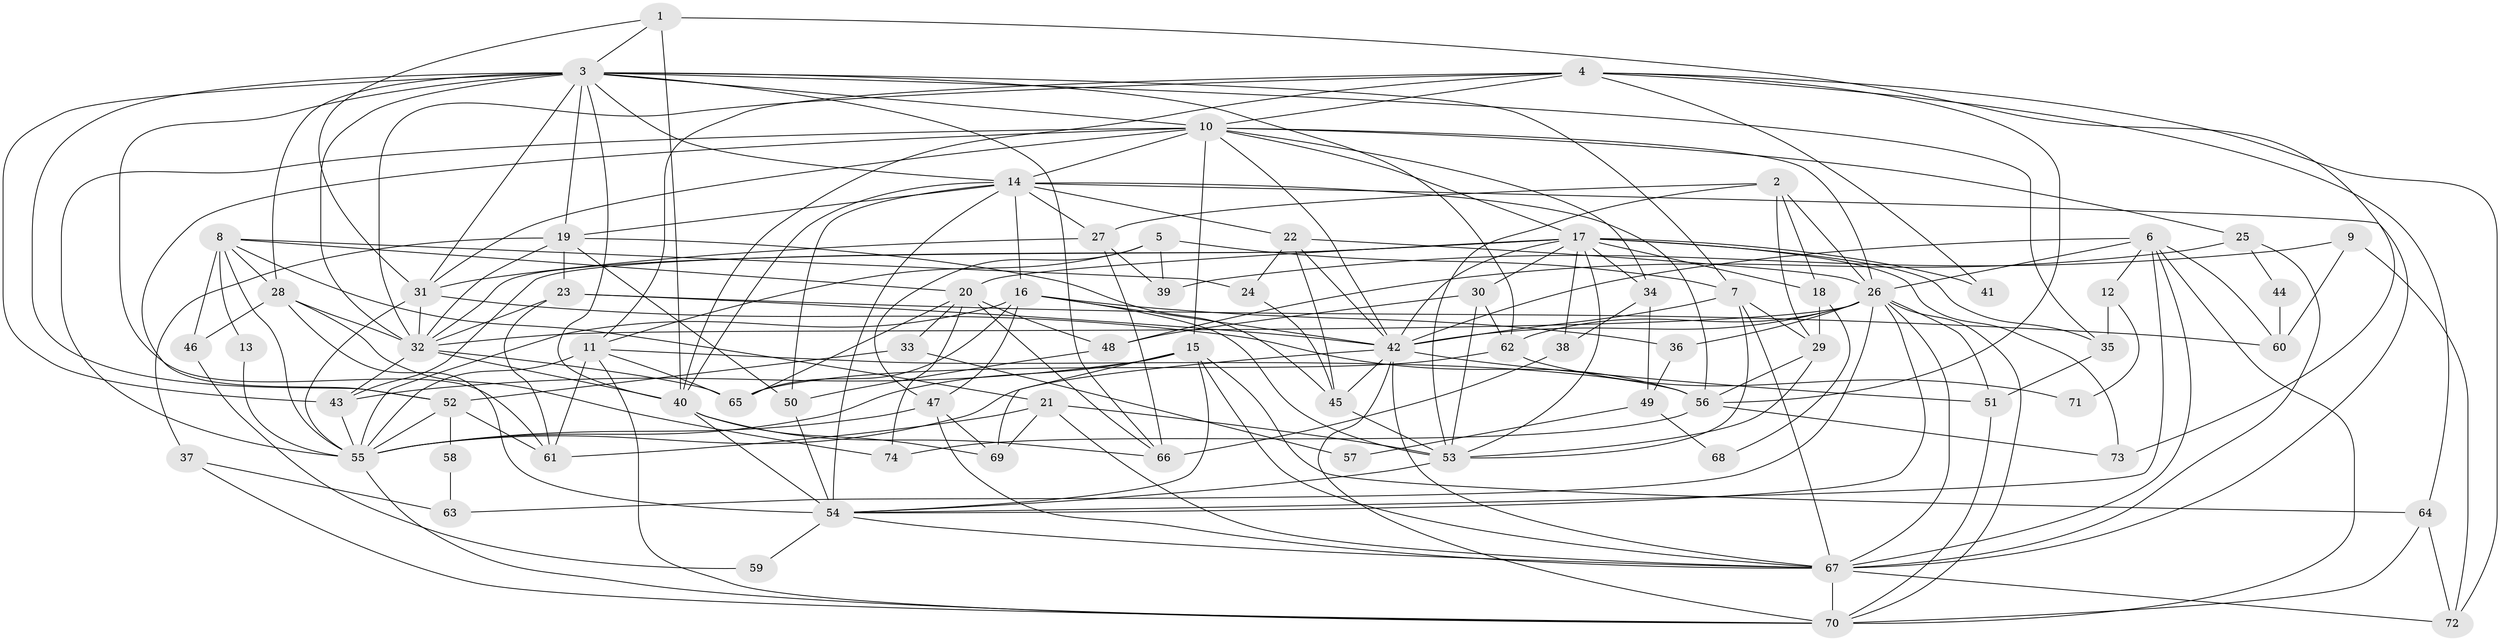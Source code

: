 // original degree distribution, {4: 0.3310810810810811, 5: 0.20945945945945946, 7: 0.02027027027027027, 6: 0.06756756756756757, 3: 0.23648648648648649, 2: 0.12162162162162163, 9: 0.006756756756756757, 10: 0.006756756756756757}
// Generated by graph-tools (version 1.1) at 2025/36/03/09/25 02:36:06]
// undirected, 74 vertices, 207 edges
graph export_dot {
graph [start="1"]
  node [color=gray90,style=filled];
  1;
  2;
  3;
  4;
  5;
  6;
  7;
  8;
  9;
  10;
  11;
  12;
  13;
  14;
  15;
  16;
  17;
  18;
  19;
  20;
  21;
  22;
  23;
  24;
  25;
  26;
  27;
  28;
  29;
  30;
  31;
  32;
  33;
  34;
  35;
  36;
  37;
  38;
  39;
  40;
  41;
  42;
  43;
  44;
  45;
  46;
  47;
  48;
  49;
  50;
  51;
  52;
  53;
  54;
  55;
  56;
  57;
  58;
  59;
  60;
  61;
  62;
  63;
  64;
  65;
  66;
  67;
  68;
  69;
  70;
  71;
  72;
  73;
  74;
  1 -- 3 [weight=1.0];
  1 -- 31 [weight=1.0];
  1 -- 40 [weight=1.0];
  1 -- 73 [weight=1.0];
  2 -- 18 [weight=1.0];
  2 -- 26 [weight=1.0];
  2 -- 27 [weight=1.0];
  2 -- 29 [weight=1.0];
  2 -- 53 [weight=1.0];
  3 -- 7 [weight=1.0];
  3 -- 10 [weight=1.0];
  3 -- 14 [weight=1.0];
  3 -- 19 [weight=1.0];
  3 -- 28 [weight=1.0];
  3 -- 31 [weight=2.0];
  3 -- 32 [weight=1.0];
  3 -- 35 [weight=1.0];
  3 -- 40 [weight=1.0];
  3 -- 43 [weight=1.0];
  3 -- 52 [weight=1.0];
  3 -- 61 [weight=1.0];
  3 -- 62 [weight=1.0];
  3 -- 66 [weight=1.0];
  4 -- 10 [weight=1.0];
  4 -- 11 [weight=2.0];
  4 -- 32 [weight=1.0];
  4 -- 40 [weight=1.0];
  4 -- 41 [weight=2.0];
  4 -- 56 [weight=1.0];
  4 -- 64 [weight=1.0];
  4 -- 72 [weight=1.0];
  5 -- 7 [weight=1.0];
  5 -- 11 [weight=1.0];
  5 -- 39 [weight=1.0];
  5 -- 47 [weight=1.0];
  6 -- 12 [weight=1.0];
  6 -- 26 [weight=1.0];
  6 -- 42 [weight=1.0];
  6 -- 54 [weight=1.0];
  6 -- 60 [weight=1.0];
  6 -- 67 [weight=1.0];
  6 -- 70 [weight=1.0];
  7 -- 29 [weight=1.0];
  7 -- 42 [weight=1.0];
  7 -- 53 [weight=1.0];
  7 -- 67 [weight=2.0];
  8 -- 13 [weight=1.0];
  8 -- 20 [weight=1.0];
  8 -- 21 [weight=1.0];
  8 -- 24 [weight=1.0];
  8 -- 28 [weight=1.0];
  8 -- 46 [weight=1.0];
  8 -- 55 [weight=1.0];
  9 -- 39 [weight=1.0];
  9 -- 60 [weight=1.0];
  9 -- 72 [weight=1.0];
  10 -- 14 [weight=1.0];
  10 -- 15 [weight=2.0];
  10 -- 17 [weight=1.0];
  10 -- 25 [weight=1.0];
  10 -- 26 [weight=1.0];
  10 -- 31 [weight=1.0];
  10 -- 34 [weight=1.0];
  10 -- 42 [weight=1.0];
  10 -- 52 [weight=1.0];
  10 -- 55 [weight=1.0];
  11 -- 55 [weight=2.0];
  11 -- 56 [weight=1.0];
  11 -- 61 [weight=1.0];
  11 -- 65 [weight=1.0];
  11 -- 70 [weight=1.0];
  12 -- 35 [weight=1.0];
  12 -- 71 [weight=1.0];
  13 -- 55 [weight=1.0];
  14 -- 16 [weight=1.0];
  14 -- 19 [weight=1.0];
  14 -- 22 [weight=1.0];
  14 -- 27 [weight=1.0];
  14 -- 40 [weight=1.0];
  14 -- 50 [weight=1.0];
  14 -- 54 [weight=1.0];
  14 -- 56 [weight=1.0];
  14 -- 67 [weight=1.0];
  15 -- 43 [weight=1.0];
  15 -- 54 [weight=1.0];
  15 -- 55 [weight=1.0];
  15 -- 64 [weight=1.0];
  15 -- 67 [weight=1.0];
  15 -- 69 [weight=1.0];
  16 -- 36 [weight=1.0];
  16 -- 42 [weight=1.0];
  16 -- 47 [weight=1.0];
  16 -- 53 [weight=1.0];
  16 -- 55 [weight=1.0];
  16 -- 65 [weight=1.0];
  17 -- 18 [weight=1.0];
  17 -- 20 [weight=1.0];
  17 -- 30 [weight=1.0];
  17 -- 32 [weight=2.0];
  17 -- 34 [weight=1.0];
  17 -- 35 [weight=1.0];
  17 -- 38 [weight=1.0];
  17 -- 41 [weight=1.0];
  17 -- 42 [weight=1.0];
  17 -- 43 [weight=1.0];
  17 -- 53 [weight=1.0];
  17 -- 73 [weight=1.0];
  18 -- 29 [weight=1.0];
  18 -- 68 [weight=1.0];
  19 -- 23 [weight=1.0];
  19 -- 32 [weight=1.0];
  19 -- 37 [weight=1.0];
  19 -- 45 [weight=1.0];
  19 -- 50 [weight=1.0];
  20 -- 33 [weight=1.0];
  20 -- 48 [weight=1.0];
  20 -- 65 [weight=1.0];
  20 -- 66 [weight=1.0];
  20 -- 74 [weight=1.0];
  21 -- 53 [weight=1.0];
  21 -- 61 [weight=1.0];
  21 -- 67 [weight=1.0];
  21 -- 69 [weight=1.0];
  22 -- 24 [weight=1.0];
  22 -- 26 [weight=1.0];
  22 -- 42 [weight=1.0];
  22 -- 45 [weight=1.0];
  23 -- 32 [weight=1.0];
  23 -- 42 [weight=1.0];
  23 -- 60 [weight=1.0];
  23 -- 61 [weight=1.0];
  24 -- 45 [weight=1.0];
  25 -- 44 [weight=1.0];
  25 -- 48 [weight=1.0];
  25 -- 67 [weight=1.0];
  26 -- 32 [weight=1.0];
  26 -- 36 [weight=1.0];
  26 -- 42 [weight=1.0];
  26 -- 51 [weight=1.0];
  26 -- 54 [weight=1.0];
  26 -- 62 [weight=1.0];
  26 -- 63 [weight=1.0];
  26 -- 67 [weight=1.0];
  26 -- 70 [weight=1.0];
  27 -- 31 [weight=1.0];
  27 -- 39 [weight=1.0];
  27 -- 66 [weight=1.0];
  28 -- 32 [weight=1.0];
  28 -- 46 [weight=1.0];
  28 -- 54 [weight=1.0];
  28 -- 74 [weight=1.0];
  29 -- 53 [weight=1.0];
  29 -- 56 [weight=1.0];
  30 -- 48 [weight=1.0];
  30 -- 53 [weight=1.0];
  30 -- 62 [weight=1.0];
  31 -- 32 [weight=1.0];
  31 -- 55 [weight=2.0];
  31 -- 56 [weight=1.0];
  32 -- 40 [weight=1.0];
  32 -- 43 [weight=1.0];
  32 -- 65 [weight=1.0];
  33 -- 52 [weight=1.0];
  33 -- 57 [weight=1.0];
  34 -- 38 [weight=1.0];
  34 -- 49 [weight=1.0];
  35 -- 51 [weight=1.0];
  36 -- 49 [weight=1.0];
  37 -- 63 [weight=1.0];
  37 -- 70 [weight=1.0];
  38 -- 66 [weight=1.0];
  40 -- 54 [weight=2.0];
  40 -- 66 [weight=1.0];
  40 -- 69 [weight=1.0];
  42 -- 45 [weight=1.0];
  42 -- 51 [weight=1.0];
  42 -- 55 [weight=1.0];
  42 -- 67 [weight=1.0];
  42 -- 70 [weight=1.0];
  43 -- 55 [weight=1.0];
  44 -- 60 [weight=1.0];
  45 -- 53 [weight=1.0];
  46 -- 59 [weight=1.0];
  47 -- 55 [weight=1.0];
  47 -- 67 [weight=1.0];
  47 -- 69 [weight=1.0];
  48 -- 50 [weight=1.0];
  49 -- 57 [weight=1.0];
  49 -- 68 [weight=1.0];
  50 -- 54 [weight=1.0];
  51 -- 70 [weight=1.0];
  52 -- 55 [weight=1.0];
  52 -- 58 [weight=1.0];
  52 -- 61 [weight=1.0];
  53 -- 54 [weight=1.0];
  54 -- 59 [weight=1.0];
  54 -- 67 [weight=1.0];
  55 -- 70 [weight=1.0];
  56 -- 73 [weight=1.0];
  56 -- 74 [weight=1.0];
  58 -- 63 [weight=1.0];
  62 -- 65 [weight=1.0];
  62 -- 71 [weight=1.0];
  64 -- 70 [weight=1.0];
  64 -- 72 [weight=1.0];
  67 -- 70 [weight=1.0];
  67 -- 72 [weight=1.0];
}

